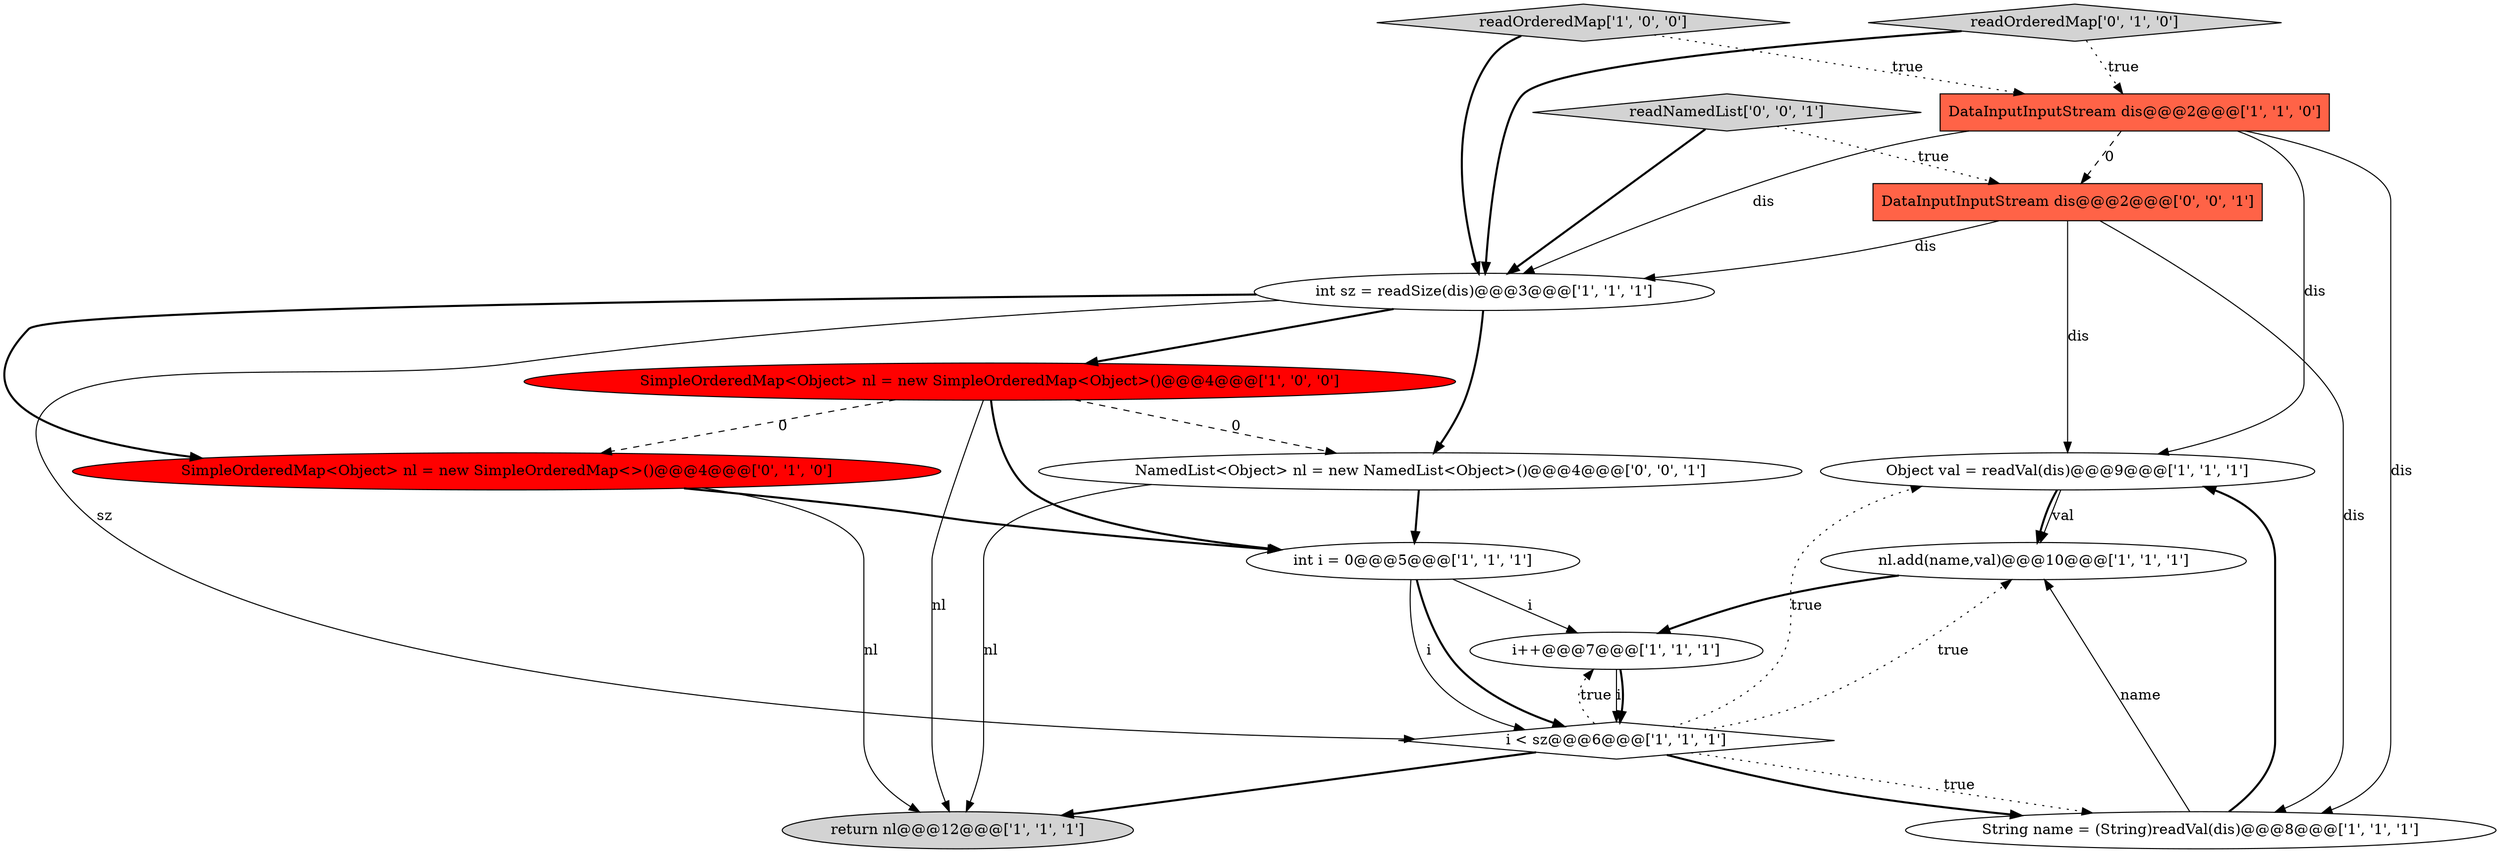 digraph {
9 [style = filled, label = "Object val = readVal(dis)@@@9@@@['1', '1', '1']", fillcolor = white, shape = ellipse image = "AAA0AAABBB1BBB"];
11 [style = filled, label = "readOrderedMap['0', '1', '0']", fillcolor = lightgray, shape = diamond image = "AAA0AAABBB2BBB"];
13 [style = filled, label = "DataInputInputStream dis@@@2@@@['0', '0', '1']", fillcolor = tomato, shape = box image = "AAA0AAABBB3BBB"];
15 [style = filled, label = "readNamedList['0', '0', '1']", fillcolor = lightgray, shape = diamond image = "AAA0AAABBB3BBB"];
6 [style = filled, label = "readOrderedMap['1', '0', '0']", fillcolor = lightgray, shape = diamond image = "AAA0AAABBB1BBB"];
2 [style = filled, label = "int sz = readSize(dis)@@@3@@@['1', '1', '1']", fillcolor = white, shape = ellipse image = "AAA0AAABBB1BBB"];
10 [style = filled, label = "int i = 0@@@5@@@['1', '1', '1']", fillcolor = white, shape = ellipse image = "AAA0AAABBB1BBB"];
3 [style = filled, label = "i < sz@@@6@@@['1', '1', '1']", fillcolor = white, shape = diamond image = "AAA0AAABBB1BBB"];
7 [style = filled, label = "SimpleOrderedMap<Object> nl = new SimpleOrderedMap<Object>()@@@4@@@['1', '0', '0']", fillcolor = red, shape = ellipse image = "AAA1AAABBB1BBB"];
1 [style = filled, label = "DataInputInputStream dis@@@2@@@['1', '1', '0']", fillcolor = tomato, shape = box image = "AAA0AAABBB1BBB"];
4 [style = filled, label = "return nl@@@12@@@['1', '1', '1']", fillcolor = lightgray, shape = ellipse image = "AAA0AAABBB1BBB"];
8 [style = filled, label = "nl.add(name,val)@@@10@@@['1', '1', '1']", fillcolor = white, shape = ellipse image = "AAA0AAABBB1BBB"];
14 [style = filled, label = "NamedList<Object> nl = new NamedList<Object>()@@@4@@@['0', '0', '1']", fillcolor = white, shape = ellipse image = "AAA0AAABBB3BBB"];
5 [style = filled, label = "i++@@@7@@@['1', '1', '1']", fillcolor = white, shape = ellipse image = "AAA0AAABBB1BBB"];
12 [style = filled, label = "SimpleOrderedMap<Object> nl = new SimpleOrderedMap<>()@@@4@@@['0', '1', '0']", fillcolor = red, shape = ellipse image = "AAA1AAABBB2BBB"];
0 [style = filled, label = "String name = (String)readVal(dis)@@@8@@@['1', '1', '1']", fillcolor = white, shape = ellipse image = "AAA0AAABBB1BBB"];
5->3 [style = bold, label=""];
12->4 [style = solid, label="nl"];
0->9 [style = bold, label=""];
15->2 [style = bold, label=""];
10->5 [style = solid, label="i"];
5->3 [style = solid, label="i"];
7->10 [style = bold, label=""];
7->14 [style = dashed, label="0"];
9->8 [style = solid, label="val"];
11->1 [style = dotted, label="true"];
6->1 [style = dotted, label="true"];
14->10 [style = bold, label=""];
10->3 [style = bold, label=""];
13->0 [style = solid, label="dis"];
0->8 [style = solid, label="name"];
3->9 [style = dotted, label="true"];
9->8 [style = bold, label=""];
3->4 [style = bold, label=""];
7->4 [style = solid, label="nl"];
11->2 [style = bold, label=""];
3->0 [style = bold, label=""];
13->9 [style = solid, label="dis"];
1->0 [style = solid, label="dis"];
2->12 [style = bold, label=""];
15->13 [style = dotted, label="true"];
6->2 [style = bold, label=""];
1->13 [style = dashed, label="0"];
1->9 [style = solid, label="dis"];
2->3 [style = solid, label="sz"];
12->10 [style = bold, label=""];
3->5 [style = dotted, label="true"];
8->5 [style = bold, label=""];
2->14 [style = bold, label=""];
13->2 [style = solid, label="dis"];
3->0 [style = dotted, label="true"];
7->12 [style = dashed, label="0"];
1->2 [style = solid, label="dis"];
2->7 [style = bold, label=""];
3->8 [style = dotted, label="true"];
14->4 [style = solid, label="nl"];
10->3 [style = solid, label="i"];
}

